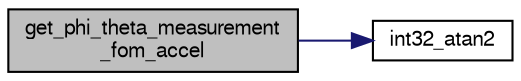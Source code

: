 digraph "get_phi_theta_measurement_fom_accel"
{
  edge [fontname="FreeSans",fontsize="10",labelfontname="FreeSans",labelfontsize="10"];
  node [fontname="FreeSans",fontsize="10",shape=record];
  rankdir="LR";
  Node1 [label="get_phi_theta_measurement\l_fom_accel",height=0.2,width=0.4,color="black", fillcolor="grey75", style="filled", fontcolor="black"];
  Node1 -> Node2 [color="midnightblue",fontsize="10",style="solid",fontname="FreeSans"];
  Node2 [label="int32_atan2",height=0.2,width=0.4,color="black", fillcolor="white", style="filled",URL="$pprz__trig__int_8c.html#a6956acbbebece339445b927026010cdb"];
}

